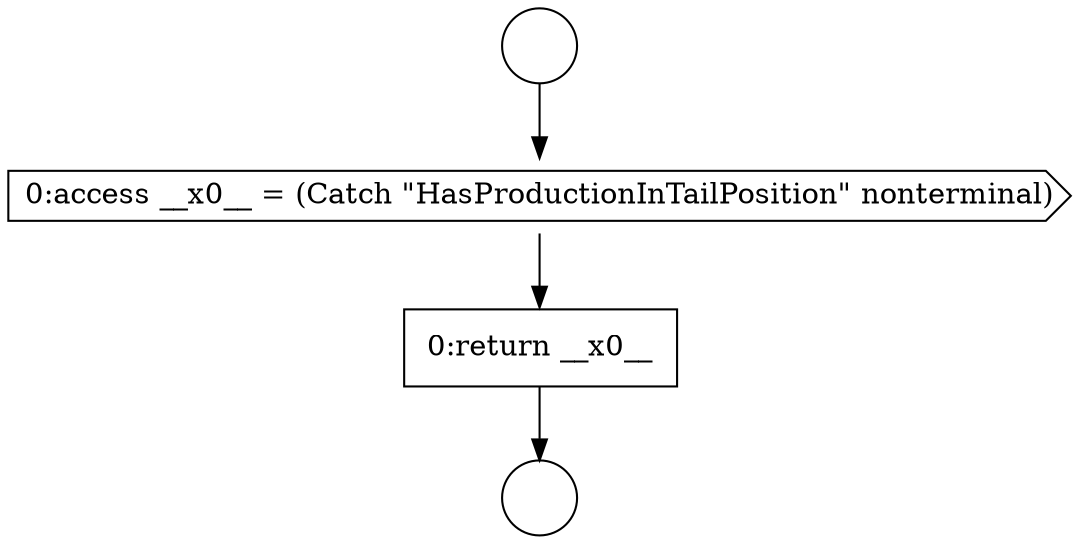 digraph {
  node8743 [shape=circle label=" " color="black" fillcolor="white" style=filled]
  node8745 [shape=cds, label=<<font color="black">0:access __x0__ = (Catch &quot;HasProductionInTailPosition&quot; nonterminal)</font>> color="black" fillcolor="white" style=filled]
  node8746 [shape=none, margin=0, label=<<font color="black">
    <table border="0" cellborder="1" cellspacing="0" cellpadding="10">
      <tr><td align="left">0:return __x0__</td></tr>
    </table>
  </font>> color="black" fillcolor="white" style=filled]
  node8744 [shape=circle label=" " color="black" fillcolor="white" style=filled]
  node8743 -> node8745 [ color="black"]
  node8745 -> node8746 [ color="black"]
  node8746 -> node8744 [ color="black"]
}
